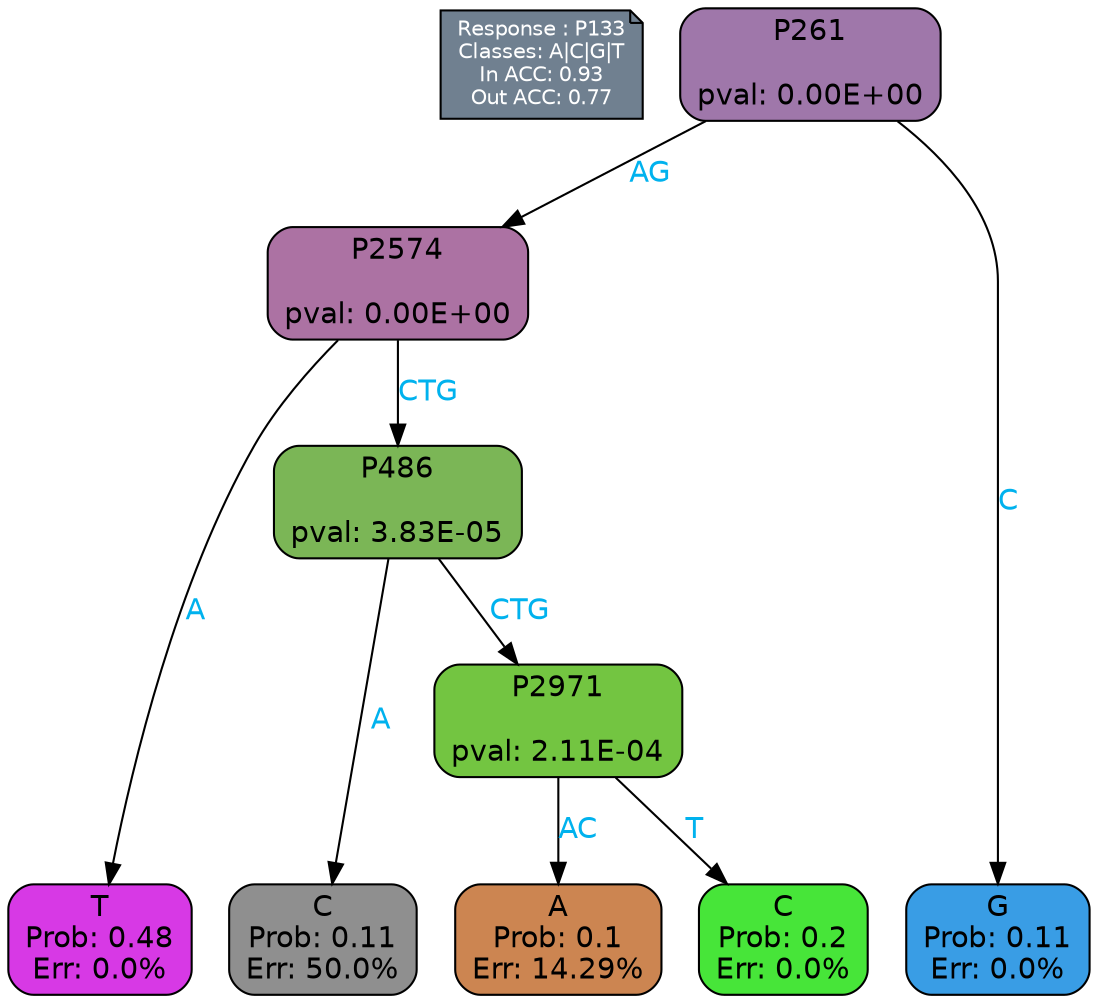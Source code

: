 digraph Tree {
node [shape=box, style="filled, rounded", color="black", fontname=helvetica] ;
graph [ranksep=equally, splines=polylines, bgcolor=transparent, dpi=600] ;
edge [fontname=helvetica] ;
LEGEND [label="Response : P133
Classes: A|C|G|T
In ACC: 0.93
Out ACC: 0.77
",shape=note,align=left,style=filled,fillcolor="slategray",fontcolor="white",fontsize=10];1 [label="P261

pval: 0.00E+00", fillcolor="#9f77aa"] ;
2 [label="P2574

pval: 0.00E+00", fillcolor="#ac72a3"] ;
3 [label="T
Prob: 0.48
Err: 0.0%", fillcolor="#d739e5"] ;
4 [label="P486

pval: 3.83E-05", fillcolor="#7bb656"] ;
5 [label="C
Prob: 0.11
Err: 50.0%", fillcolor="#8f8f8f"] ;
6 [label="P2971

pval: 2.11E-04", fillcolor="#73c541"] ;
7 [label="A
Prob: 0.1
Err: 14.29%", fillcolor="#cc8551"] ;
8 [label="C
Prob: 0.2
Err: 0.0%", fillcolor="#47e539"] ;
9 [label="G
Prob: 0.11
Err: 0.0%", fillcolor="#399de5"] ;
1 -> 9 [label="C",fontcolor=deepskyblue2] ;
1 -> 2 [label="AG",fontcolor=deepskyblue2] ;
2 -> 3 [label="A",fontcolor=deepskyblue2] ;
2 -> 4 [label="CTG",fontcolor=deepskyblue2] ;
4 -> 5 [label="A",fontcolor=deepskyblue2] ;
4 -> 6 [label="CTG",fontcolor=deepskyblue2] ;
6 -> 8 [label="T",fontcolor=deepskyblue2] ;
6 -> 7 [label="AC",fontcolor=deepskyblue2] ;
{rank = same; 3;5;7;8;9;}{rank = same; LEGEND;1;}}